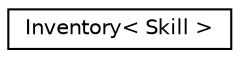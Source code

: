 digraph "Graphical Class Hierarchy"
{
 // LATEX_PDF_SIZE
  edge [fontname="Helvetica",fontsize="10",labelfontname="Helvetica",labelfontsize="10"];
  node [fontname="Helvetica",fontsize="10",shape=record];
  rankdir="LR";
  Node0 [label="Inventory\< Skill \>",height=0.2,width=0.4,color="black", fillcolor="white", style="filled",URL="$class_inventory.html",tooltip=" "];
}
